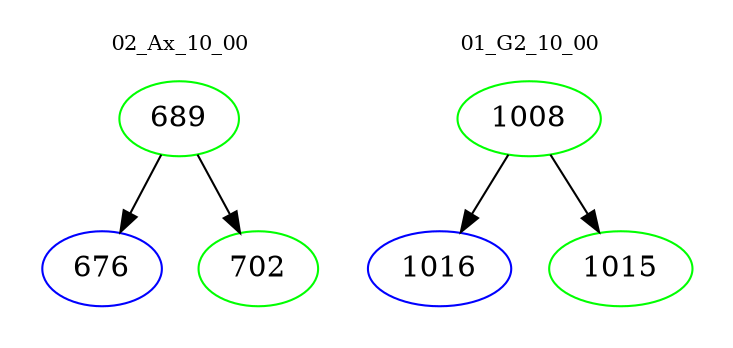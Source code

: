 digraph{
subgraph cluster_0 {
color = white
label = "02_Ax_10_00";
fontsize=10;
T0_689 [label="689", color="green"]
T0_689 -> T0_676 [color="black"]
T0_676 [label="676", color="blue"]
T0_689 -> T0_702 [color="black"]
T0_702 [label="702", color="green"]
}
subgraph cluster_1 {
color = white
label = "01_G2_10_00";
fontsize=10;
T1_1008 [label="1008", color="green"]
T1_1008 -> T1_1016 [color="black"]
T1_1016 [label="1016", color="blue"]
T1_1008 -> T1_1015 [color="black"]
T1_1015 [label="1015", color="green"]
}
}
